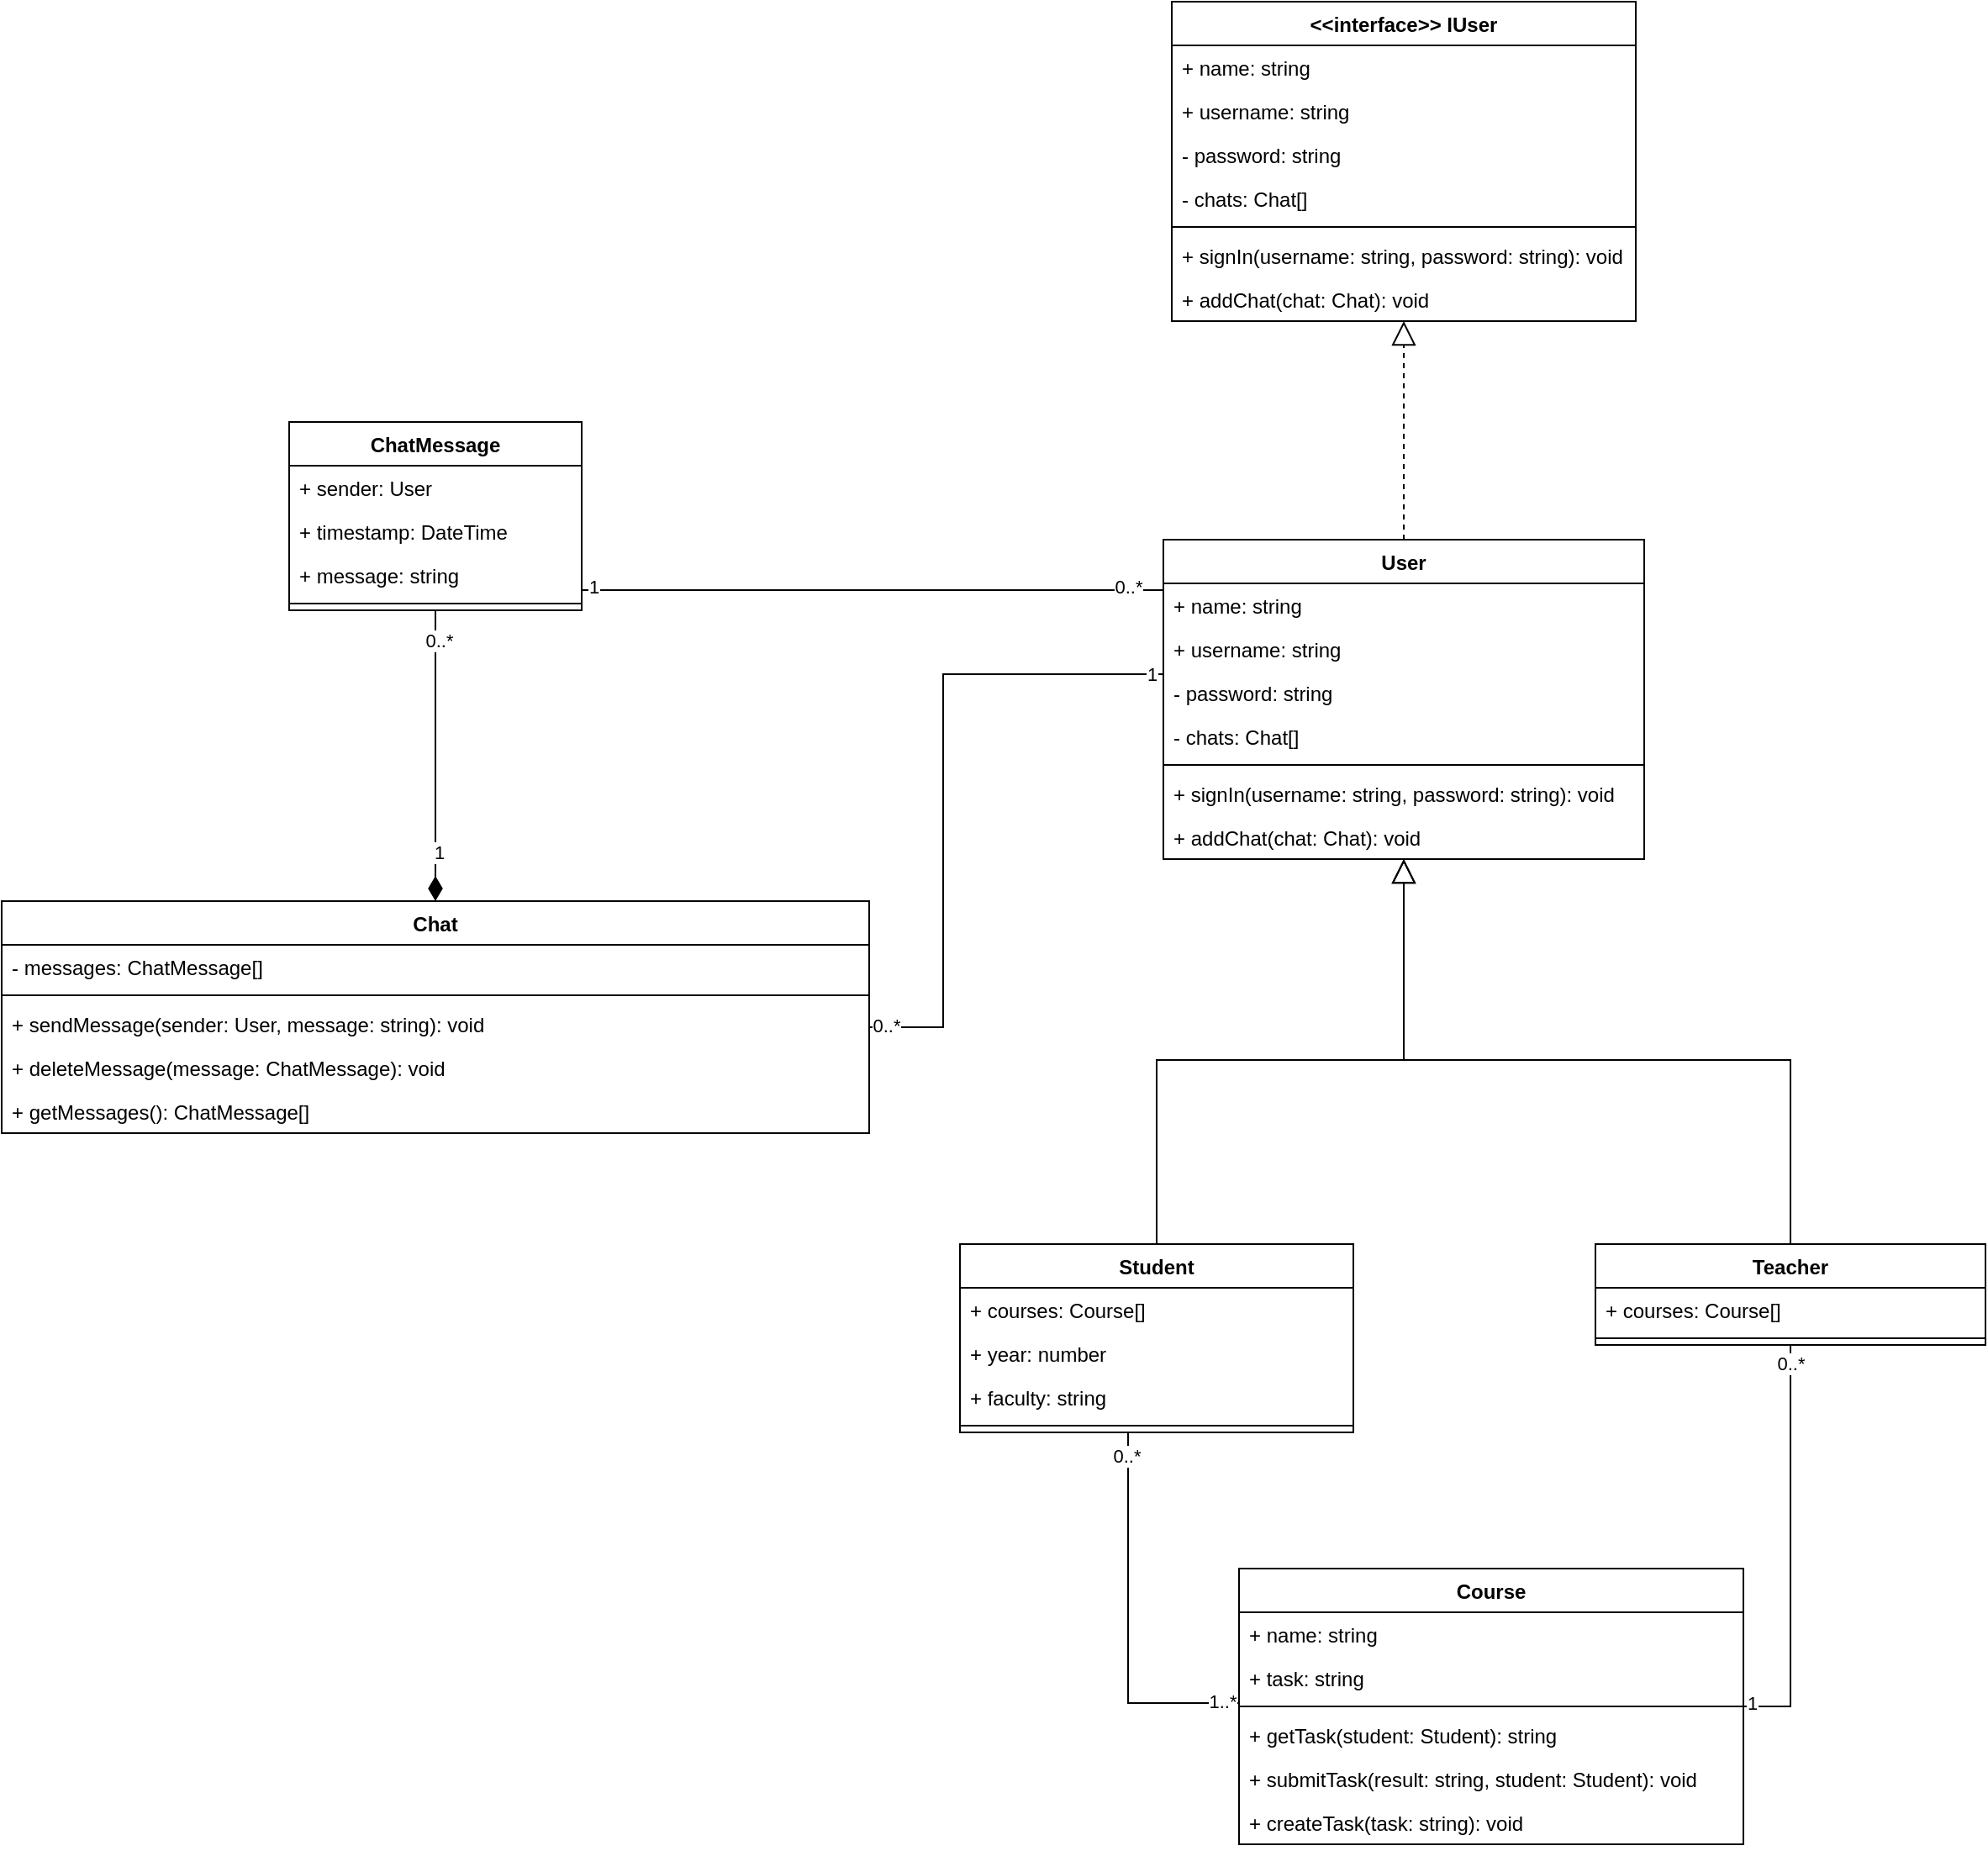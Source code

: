 <mxfile version="24.7.13">
  <diagram id="C5RBs43oDa-KdzZeNtuy" name="Page-1">
    <mxGraphModel dx="3827" dy="2660" grid="1" gridSize="10" guides="1" tooltips="1" connect="1" arrows="0" fold="1" page="1" pageScale="1" pageWidth="827" pageHeight="1169" math="0" shadow="0">
      <root>
        <mxCell id="WIyWlLk6GJQsqaUBKTNV-0" />
        <mxCell id="WIyWlLk6GJQsqaUBKTNV-1" parent="WIyWlLk6GJQsqaUBKTNV-0" />
        <mxCell id="smnOxHgna7KKG46n1vhN-0" value="User" style="swimlane;fontStyle=1;align=center;verticalAlign=top;childLayout=stackLayout;horizontal=1;startSize=26;horizontalStack=0;resizeParent=1;resizeParentMax=0;resizeLast=0;collapsible=1;marginBottom=0;whiteSpace=wrap;html=1;" parent="WIyWlLk6GJQsqaUBKTNV-1" vertex="1">
          <mxGeometry x="131" y="160" width="286" height="190" as="geometry" />
        </mxCell>
        <mxCell id="smnOxHgna7KKG46n1vhN-1" value="+ name: string" style="text;strokeColor=none;fillColor=none;align=left;verticalAlign=top;spacingLeft=4;spacingRight=4;overflow=hidden;rotatable=0;points=[[0,0.5],[1,0.5]];portConstraint=eastwest;whiteSpace=wrap;html=1;" parent="smnOxHgna7KKG46n1vhN-0" vertex="1">
          <mxGeometry y="26" width="286" height="26" as="geometry" />
        </mxCell>
        <mxCell id="Vn2jGvoGDyOa7jBfPX1W-2" value="+ username: string" style="text;strokeColor=none;fillColor=none;align=left;verticalAlign=top;spacingLeft=4;spacingRight=4;overflow=hidden;rotatable=0;points=[[0,0.5],[1,0.5]];portConstraint=eastwest;whiteSpace=wrap;html=1;" parent="smnOxHgna7KKG46n1vhN-0" vertex="1">
          <mxGeometry y="52" width="286" height="26" as="geometry" />
        </mxCell>
        <mxCell id="Vn2jGvoGDyOa7jBfPX1W-3" value="- password: string" style="text;strokeColor=none;fillColor=none;align=left;verticalAlign=top;spacingLeft=4;spacingRight=4;overflow=hidden;rotatable=0;points=[[0,0.5],[1,0.5]];portConstraint=eastwest;whiteSpace=wrap;html=1;" parent="smnOxHgna7KKG46n1vhN-0" vertex="1">
          <mxGeometry y="78" width="286" height="26" as="geometry" />
        </mxCell>
        <mxCell id="smnOxHgna7KKG46n1vhN-85" value="- chats: Chat[]" style="text;strokeColor=none;fillColor=none;align=left;verticalAlign=top;spacingLeft=4;spacingRight=4;overflow=hidden;rotatable=0;points=[[0,0.5],[1,0.5]];portConstraint=eastwest;whiteSpace=wrap;html=1;" parent="smnOxHgna7KKG46n1vhN-0" vertex="1">
          <mxGeometry y="104" width="286" height="26" as="geometry" />
        </mxCell>
        <mxCell id="smnOxHgna7KKG46n1vhN-2" value="" style="line;strokeWidth=1;fillColor=none;align=left;verticalAlign=middle;spacingTop=-1;spacingLeft=3;spacingRight=3;rotatable=0;labelPosition=right;points=[];portConstraint=eastwest;strokeColor=inherit;" parent="smnOxHgna7KKG46n1vhN-0" vertex="1">
          <mxGeometry y="130" width="286" height="8" as="geometry" />
        </mxCell>
        <mxCell id="smnOxHgna7KKG46n1vhN-3" value="+ signIn(username: string, password: string): void" style="text;strokeColor=none;fillColor=none;align=left;verticalAlign=top;spacingLeft=4;spacingRight=4;overflow=hidden;rotatable=0;points=[[0,0.5],[1,0.5]];portConstraint=eastwest;whiteSpace=wrap;html=1;" parent="smnOxHgna7KKG46n1vhN-0" vertex="1">
          <mxGeometry y="138" width="286" height="26" as="geometry" />
        </mxCell>
        <mxCell id="pW2dVAKaNpDbFHzp1bdp-34" value="+ addChat(chat: Chat): void" style="text;strokeColor=none;fillColor=none;align=left;verticalAlign=top;spacingLeft=4;spacingRight=4;overflow=hidden;rotatable=0;points=[[0,0.5],[1,0.5]];portConstraint=eastwest;whiteSpace=wrap;html=1;" vertex="1" parent="smnOxHgna7KKG46n1vhN-0">
          <mxGeometry y="164" width="286" height="26" as="geometry" />
        </mxCell>
        <mxCell id="smnOxHgna7KKG46n1vhN-55" style="edgeStyle=orthogonalEdgeStyle;rounded=0;orthogonalLoop=1;jettySize=auto;html=1;exitX=0.5;exitY=0;exitDx=0;exitDy=0;entryX=0.5;entryY=1;entryDx=0;entryDy=0;endArrow=block;endFill=0;endSize=12;" parent="WIyWlLk6GJQsqaUBKTNV-1" source="smnOxHgna7KKG46n1vhN-4" target="smnOxHgna7KKG46n1vhN-0" edge="1">
          <mxGeometry relative="1" as="geometry" />
        </mxCell>
        <mxCell id="smnOxHgna7KKG46n1vhN-4" value="Student" style="swimlane;fontStyle=1;align=center;verticalAlign=top;childLayout=stackLayout;horizontal=1;startSize=26;horizontalStack=0;resizeParent=1;resizeParentMax=0;resizeLast=0;collapsible=1;marginBottom=0;whiteSpace=wrap;html=1;" parent="WIyWlLk6GJQsqaUBKTNV-1" vertex="1">
          <mxGeometry x="10" y="579" width="234" height="112" as="geometry" />
        </mxCell>
        <mxCell id="pW2dVAKaNpDbFHzp1bdp-7" value="+ courses: Course[]" style="text;strokeColor=none;fillColor=none;align=left;verticalAlign=top;spacingLeft=4;spacingRight=4;overflow=hidden;rotatable=0;points=[[0,0.5],[1,0.5]];portConstraint=eastwest;whiteSpace=wrap;html=1;" vertex="1" parent="smnOxHgna7KKG46n1vhN-4">
          <mxGeometry y="26" width="234" height="26" as="geometry" />
        </mxCell>
        <mxCell id="pW2dVAKaNpDbFHzp1bdp-52" value="+ year: number" style="text;strokeColor=none;fillColor=none;align=left;verticalAlign=top;spacingLeft=4;spacingRight=4;overflow=hidden;rotatable=0;points=[[0,0.5],[1,0.5]];portConstraint=eastwest;whiteSpace=wrap;html=1;" vertex="1" parent="smnOxHgna7KKG46n1vhN-4">
          <mxGeometry y="52" width="234" height="26" as="geometry" />
        </mxCell>
        <mxCell id="pW2dVAKaNpDbFHzp1bdp-60" value="+ faculty: string" style="text;strokeColor=none;fillColor=none;align=left;verticalAlign=top;spacingLeft=4;spacingRight=4;overflow=hidden;rotatable=0;points=[[0,0.5],[1,0.5]];portConstraint=eastwest;whiteSpace=wrap;html=1;" vertex="1" parent="smnOxHgna7KKG46n1vhN-4">
          <mxGeometry y="78" width="234" height="26" as="geometry" />
        </mxCell>
        <mxCell id="smnOxHgna7KKG46n1vhN-6" value="" style="line;strokeWidth=1;fillColor=none;align=left;verticalAlign=middle;spacingTop=-1;spacingLeft=3;spacingRight=3;rotatable=0;labelPosition=right;points=[];portConstraint=eastwest;strokeColor=inherit;" parent="smnOxHgna7KKG46n1vhN-4" vertex="1">
          <mxGeometry y="104" width="234" height="8" as="geometry" />
        </mxCell>
        <mxCell id="smnOxHgna7KKG46n1vhN-57" style="edgeStyle=orthogonalEdgeStyle;rounded=0;orthogonalLoop=1;jettySize=auto;html=1;exitX=0.5;exitY=0;exitDx=0;exitDy=0;endArrow=block;endFill=0;endSize=12;" parent="WIyWlLk6GJQsqaUBKTNV-1" source="smnOxHgna7KKG46n1vhN-8" target="smnOxHgna7KKG46n1vhN-0" edge="1">
          <mxGeometry relative="1" as="geometry" />
        </mxCell>
        <mxCell id="smnOxHgna7KKG46n1vhN-8" value="Teacher" style="swimlane;fontStyle=1;align=center;verticalAlign=top;childLayout=stackLayout;horizontal=1;startSize=26;horizontalStack=0;resizeParent=1;resizeParentMax=0;resizeLast=0;collapsible=1;marginBottom=0;whiteSpace=wrap;html=1;" parent="WIyWlLk6GJQsqaUBKTNV-1" vertex="1">
          <mxGeometry x="388" y="579" width="232" height="60" as="geometry">
            <mxRectangle x="348" y="467" width="110" height="30" as="alternateBounds" />
          </mxGeometry>
        </mxCell>
        <mxCell id="pW2dVAKaNpDbFHzp1bdp-32" value="+ courses: Course[]" style="text;strokeColor=none;fillColor=none;align=left;verticalAlign=top;spacingLeft=4;spacingRight=4;overflow=hidden;rotatable=0;points=[[0,0.5],[1,0.5]];portConstraint=eastwest;whiteSpace=wrap;html=1;" vertex="1" parent="smnOxHgna7KKG46n1vhN-8">
          <mxGeometry y="26" width="232" height="26" as="geometry" />
        </mxCell>
        <mxCell id="smnOxHgna7KKG46n1vhN-10" value="" style="line;strokeWidth=1;fillColor=none;align=left;verticalAlign=middle;spacingTop=-1;spacingLeft=3;spacingRight=3;rotatable=0;labelPosition=right;points=[];portConstraint=eastwest;strokeColor=inherit;" parent="smnOxHgna7KKG46n1vhN-8" vertex="1">
          <mxGeometry y="52" width="232" height="8" as="geometry" />
        </mxCell>
        <mxCell id="pW2dVAKaNpDbFHzp1bdp-65" style="edgeStyle=orthogonalEdgeStyle;rounded=0;orthogonalLoop=1;jettySize=auto;html=1;endArrow=none;endFill=0;" edge="1" parent="WIyWlLk6GJQsqaUBKTNV-1" source="smnOxHgna7KKG46n1vhN-70" target="smnOxHgna7KKG46n1vhN-0">
          <mxGeometry relative="1" as="geometry">
            <Array as="points">
              <mxPoint x="-40" y="190" />
              <mxPoint x="-40" y="190" />
            </Array>
          </mxGeometry>
        </mxCell>
        <mxCell id="pW2dVAKaNpDbFHzp1bdp-70" value="1" style="edgeLabel;html=1;align=center;verticalAlign=middle;resizable=0;points=[];" vertex="1" connectable="0" parent="pW2dVAKaNpDbFHzp1bdp-65">
          <mxGeometry x="-0.933" y="2" relative="1" as="geometry">
            <mxPoint x="-5" as="offset" />
          </mxGeometry>
        </mxCell>
        <mxCell id="pW2dVAKaNpDbFHzp1bdp-71" value="0..*" style="edgeLabel;html=1;align=center;verticalAlign=middle;resizable=0;points=[];" vertex="1" connectable="0" parent="pW2dVAKaNpDbFHzp1bdp-65">
          <mxGeometry x="0.878" y="2" relative="1" as="geometry">
            <mxPoint as="offset" />
          </mxGeometry>
        </mxCell>
        <mxCell id="smnOxHgna7KKG46n1vhN-70" value="ChatMessage" style="swimlane;fontStyle=1;align=center;verticalAlign=top;childLayout=stackLayout;horizontal=1;startSize=26;horizontalStack=0;resizeParent=1;resizeParentMax=0;resizeLast=0;collapsible=1;marginBottom=0;whiteSpace=wrap;html=1;" parent="WIyWlLk6GJQsqaUBKTNV-1" vertex="1">
          <mxGeometry x="-389" y="90" width="174" height="112" as="geometry" />
        </mxCell>
        <mxCell id="smnOxHgna7KKG46n1vhN-71" value="+ sender: User" style="text;strokeColor=none;fillColor=none;align=left;verticalAlign=top;spacingLeft=4;spacingRight=4;overflow=hidden;rotatable=0;points=[[0,0.5],[1,0.5]];portConstraint=eastwest;whiteSpace=wrap;html=1;" parent="smnOxHgna7KKG46n1vhN-70" vertex="1">
          <mxGeometry y="26" width="174" height="26" as="geometry" />
        </mxCell>
        <mxCell id="smnOxHgna7KKG46n1vhN-79" value="+ timestamp: DateTime" style="text;strokeColor=none;fillColor=none;align=left;verticalAlign=top;spacingLeft=4;spacingRight=4;overflow=hidden;rotatable=0;points=[[0,0.5],[1,0.5]];portConstraint=eastwest;whiteSpace=wrap;html=1;" parent="smnOxHgna7KKG46n1vhN-70" vertex="1">
          <mxGeometry y="52" width="174" height="26" as="geometry" />
        </mxCell>
        <mxCell id="smnOxHgna7KKG46n1vhN-80" value="+ message: string" style="text;strokeColor=none;fillColor=none;align=left;verticalAlign=top;spacingLeft=4;spacingRight=4;overflow=hidden;rotatable=0;points=[[0,0.5],[1,0.5]];portConstraint=eastwest;whiteSpace=wrap;html=1;" parent="smnOxHgna7KKG46n1vhN-70" vertex="1">
          <mxGeometry y="78" width="174" height="26" as="geometry" />
        </mxCell>
        <mxCell id="smnOxHgna7KKG46n1vhN-72" value="" style="line;strokeWidth=1;fillColor=none;align=left;verticalAlign=middle;spacingTop=-1;spacingLeft=3;spacingRight=3;rotatable=0;labelPosition=right;points=[];portConstraint=eastwest;strokeColor=inherit;" parent="smnOxHgna7KKG46n1vhN-70" vertex="1">
          <mxGeometry y="104" width="174" height="8" as="geometry" />
        </mxCell>
        <mxCell id="smnOxHgna7KKG46n1vhN-75" value="Chat" style="swimlane;fontStyle=1;align=center;verticalAlign=top;childLayout=stackLayout;horizontal=1;startSize=26;horizontalStack=0;resizeParent=1;resizeParentMax=0;resizeLast=0;collapsible=1;marginBottom=0;whiteSpace=wrap;html=1;" parent="WIyWlLk6GJQsqaUBKTNV-1" vertex="1">
          <mxGeometry x="-560" y="375" width="516" height="138" as="geometry" />
        </mxCell>
        <mxCell id="pW2dVAKaNpDbFHzp1bdp-4" value="- messages: ChatMessage[]" style="text;strokeColor=none;fillColor=none;align=left;verticalAlign=top;spacingLeft=4;spacingRight=4;overflow=hidden;rotatable=0;points=[[0,0.5],[1,0.5]];portConstraint=eastwest;whiteSpace=wrap;html=1;" vertex="1" parent="smnOxHgna7KKG46n1vhN-75">
          <mxGeometry y="26" width="516" height="26" as="geometry" />
        </mxCell>
        <mxCell id="smnOxHgna7KKG46n1vhN-77" value="" style="line;strokeWidth=1;fillColor=none;align=left;verticalAlign=middle;spacingTop=-1;spacingLeft=3;spacingRight=3;rotatable=0;labelPosition=right;points=[];portConstraint=eastwest;strokeColor=inherit;" parent="smnOxHgna7KKG46n1vhN-75" vertex="1">
          <mxGeometry y="52" width="516" height="8" as="geometry" />
        </mxCell>
        <mxCell id="smnOxHgna7KKG46n1vhN-78" value="+ sendMessage(sender: User, message: string): void" style="text;strokeColor=none;fillColor=none;align=left;verticalAlign=top;spacingLeft=4;spacingRight=4;overflow=hidden;rotatable=0;points=[[0,0.5],[1,0.5]];portConstraint=eastwest;whiteSpace=wrap;html=1;" parent="smnOxHgna7KKG46n1vhN-75" vertex="1">
          <mxGeometry y="60" width="516" height="26" as="geometry" />
        </mxCell>
        <mxCell id="smnOxHgna7KKG46n1vhN-81" value="+ deleteMessage(message: ChatMessage): void" style="text;strokeColor=none;fillColor=none;align=left;verticalAlign=top;spacingLeft=4;spacingRight=4;overflow=hidden;rotatable=0;points=[[0,0.5],[1,0.5]];portConstraint=eastwest;whiteSpace=wrap;html=1;" parent="smnOxHgna7KKG46n1vhN-75" vertex="1">
          <mxGeometry y="86" width="516" height="26" as="geometry" />
        </mxCell>
        <mxCell id="smnOxHgna7KKG46n1vhN-117" value="+ getMessages(): ChatMessage[]" style="text;strokeColor=none;fillColor=none;align=left;verticalAlign=top;spacingLeft=4;spacingRight=4;overflow=hidden;rotatable=0;points=[[0,0.5],[1,0.5]];portConstraint=eastwest;whiteSpace=wrap;html=1;" parent="smnOxHgna7KKG46n1vhN-75" vertex="1">
          <mxGeometry y="112" width="516" height="26" as="geometry" />
        </mxCell>
        <mxCell id="smnOxHgna7KKG46n1vhN-86" style="edgeStyle=orthogonalEdgeStyle;rounded=0;orthogonalLoop=1;jettySize=auto;html=1;endArrow=diamondThin;endFill=1;endSize=12;" parent="WIyWlLk6GJQsqaUBKTNV-1" source="smnOxHgna7KKG46n1vhN-70" target="smnOxHgna7KKG46n1vhN-75" edge="1">
          <mxGeometry relative="1" as="geometry">
            <mxPoint x="184" y="729" as="targetPoint" />
          </mxGeometry>
        </mxCell>
        <mxCell id="pW2dVAKaNpDbFHzp1bdp-2" value="1" style="edgeLabel;html=1;align=center;verticalAlign=middle;resizable=0;points=[];" vertex="1" connectable="0" parent="smnOxHgna7KKG46n1vhN-86">
          <mxGeometry x="0.725" y="3" relative="1" as="geometry">
            <mxPoint x="-1" y="-5" as="offset" />
          </mxGeometry>
        </mxCell>
        <mxCell id="pW2dVAKaNpDbFHzp1bdp-3" value="0..*" style="edgeLabel;html=1;align=center;verticalAlign=middle;resizable=0;points=[];" vertex="1" connectable="0" parent="smnOxHgna7KKG46n1vhN-86">
          <mxGeometry x="-0.684" relative="1" as="geometry">
            <mxPoint x="2" y="-10" as="offset" />
          </mxGeometry>
        </mxCell>
        <mxCell id="smnOxHgna7KKG46n1vhN-96" style="edgeStyle=orthogonalEdgeStyle;rounded=0;orthogonalLoop=1;jettySize=auto;html=1;endArrow=none;endFill=0;endSize=13;" parent="WIyWlLk6GJQsqaUBKTNV-1" source="smnOxHgna7KKG46n1vhN-0" target="smnOxHgna7KKG46n1vhN-75" edge="1">
          <mxGeometry relative="1" as="geometry">
            <Array as="points">
              <mxPoint y="240" />
              <mxPoint y="450" />
            </Array>
          </mxGeometry>
        </mxCell>
        <mxCell id="smnOxHgna7KKG46n1vhN-102" value="1" style="edgeLabel;html=1;align=center;verticalAlign=middle;resizable=0;points=[];" parent="smnOxHgna7KKG46n1vhN-96" vertex="1" connectable="0">
          <mxGeometry x="-0.978" relative="1" as="geometry">
            <mxPoint x="-3" as="offset" />
          </mxGeometry>
        </mxCell>
        <mxCell id="pW2dVAKaNpDbFHzp1bdp-69" value="0..*" style="edgeLabel;html=1;align=center;verticalAlign=middle;resizable=0;points=[];" vertex="1" connectable="0" parent="smnOxHgna7KKG46n1vhN-96">
          <mxGeometry x="0.948" y="-1" relative="1" as="geometry">
            <mxPoint as="offset" />
          </mxGeometry>
        </mxCell>
        <mxCell id="smnOxHgna7KKG46n1vhN-108" value="&amp;lt;&amp;lt;interface&amp;gt;&amp;gt; IUser" style="swimlane;fontStyle=1;align=center;verticalAlign=top;childLayout=stackLayout;horizontal=1;startSize=26;horizontalStack=0;resizeParent=1;resizeParentMax=0;resizeLast=0;collapsible=1;marginBottom=0;whiteSpace=wrap;html=1;" parent="WIyWlLk6GJQsqaUBKTNV-1" vertex="1">
          <mxGeometry x="136" y="-160" width="276" height="190" as="geometry" />
        </mxCell>
        <mxCell id="smnOxHgna7KKG46n1vhN-113" value="+ name: string" style="text;strokeColor=none;fillColor=none;align=left;verticalAlign=top;spacingLeft=4;spacingRight=4;overflow=hidden;rotatable=0;points=[[0,0.5],[1,0.5]];portConstraint=eastwest;whiteSpace=wrap;html=1;" parent="smnOxHgna7KKG46n1vhN-108" vertex="1">
          <mxGeometry y="26" width="276" height="26" as="geometry" />
        </mxCell>
        <mxCell id="Vn2jGvoGDyOa7jBfPX1W-1" value="+ username: string" style="text;strokeColor=none;fillColor=none;align=left;verticalAlign=top;spacingLeft=4;spacingRight=4;overflow=hidden;rotatable=0;points=[[0,0.5],[1,0.5]];portConstraint=eastwest;whiteSpace=wrap;html=1;" parent="smnOxHgna7KKG46n1vhN-108" vertex="1">
          <mxGeometry y="52" width="276" height="26" as="geometry" />
        </mxCell>
        <mxCell id="Vn2jGvoGDyOa7jBfPX1W-0" value="- password: string" style="text;strokeColor=none;fillColor=none;align=left;verticalAlign=top;spacingLeft=4;spacingRight=4;overflow=hidden;rotatable=0;points=[[0,0.5],[1,0.5]];portConstraint=eastwest;whiteSpace=wrap;html=1;" parent="smnOxHgna7KKG46n1vhN-108" vertex="1">
          <mxGeometry y="78" width="276" height="26" as="geometry" />
        </mxCell>
        <mxCell id="pW2dVAKaNpDbFHzp1bdp-68" value="- chats: Chat[]" style="text;strokeColor=none;fillColor=none;align=left;verticalAlign=top;spacingLeft=4;spacingRight=4;overflow=hidden;rotatable=0;points=[[0,0.5],[1,0.5]];portConstraint=eastwest;whiteSpace=wrap;html=1;" vertex="1" parent="smnOxHgna7KKG46n1vhN-108">
          <mxGeometry y="104" width="276" height="26" as="geometry" />
        </mxCell>
        <mxCell id="smnOxHgna7KKG46n1vhN-110" value="" style="line;strokeWidth=1;fillColor=none;align=left;verticalAlign=middle;spacingTop=-1;spacingLeft=3;spacingRight=3;rotatable=0;labelPosition=right;points=[];portConstraint=eastwest;strokeColor=inherit;" parent="smnOxHgna7KKG46n1vhN-108" vertex="1">
          <mxGeometry y="130" width="276" height="8" as="geometry" />
        </mxCell>
        <mxCell id="smnOxHgna7KKG46n1vhN-115" value="+ signIn(username: string, password: string): void" style="text;strokeColor=none;fillColor=none;align=left;verticalAlign=top;spacingLeft=4;spacingRight=4;overflow=hidden;rotatable=0;points=[[0,0.5],[1,0.5]];portConstraint=eastwest;whiteSpace=wrap;html=1;" parent="smnOxHgna7KKG46n1vhN-108" vertex="1">
          <mxGeometry y="138" width="276" height="26" as="geometry" />
        </mxCell>
        <mxCell id="pW2dVAKaNpDbFHzp1bdp-67" value="+ addChat(chat: Chat): void" style="text;strokeColor=none;fillColor=none;align=left;verticalAlign=top;spacingLeft=4;spacingRight=4;overflow=hidden;rotatable=0;points=[[0,0.5],[1,0.5]];portConstraint=eastwest;whiteSpace=wrap;html=1;" vertex="1" parent="smnOxHgna7KKG46n1vhN-108">
          <mxGeometry y="164" width="276" height="26" as="geometry" />
        </mxCell>
        <mxCell id="smnOxHgna7KKG46n1vhN-116" style="edgeStyle=orthogonalEdgeStyle;rounded=0;orthogonalLoop=1;jettySize=auto;html=1;dashed=1;endArrow=block;endFill=0;endSize=12;" parent="WIyWlLk6GJQsqaUBKTNV-1" source="smnOxHgna7KKG46n1vhN-0" target="smnOxHgna7KKG46n1vhN-108" edge="1">
          <mxGeometry relative="1" as="geometry" />
        </mxCell>
        <mxCell id="pW2dVAKaNpDbFHzp1bdp-22" value="Course" style="swimlane;fontStyle=1;align=center;verticalAlign=top;childLayout=stackLayout;horizontal=1;startSize=26;horizontalStack=0;resizeParent=1;resizeParentMax=0;resizeLast=0;collapsible=1;marginBottom=0;whiteSpace=wrap;html=1;" vertex="1" parent="WIyWlLk6GJQsqaUBKTNV-1">
          <mxGeometry x="176" y="772" width="300" height="164" as="geometry" />
        </mxCell>
        <mxCell id="pW2dVAKaNpDbFHzp1bdp-35" value="+ name: string" style="text;strokeColor=none;fillColor=none;align=left;verticalAlign=top;spacingLeft=4;spacingRight=4;overflow=hidden;rotatable=0;points=[[0,0.5],[1,0.5]];portConstraint=eastwest;whiteSpace=wrap;html=1;" vertex="1" parent="pW2dVAKaNpDbFHzp1bdp-22">
          <mxGeometry y="26" width="300" height="26" as="geometry" />
        </mxCell>
        <mxCell id="pW2dVAKaNpDbFHzp1bdp-64" value="+ task: string" style="text;strokeColor=none;fillColor=none;align=left;verticalAlign=top;spacingLeft=4;spacingRight=4;overflow=hidden;rotatable=0;points=[[0,0.5],[1,0.5]];portConstraint=eastwest;whiteSpace=wrap;html=1;" vertex="1" parent="pW2dVAKaNpDbFHzp1bdp-22">
          <mxGeometry y="52" width="300" height="26" as="geometry" />
        </mxCell>
        <mxCell id="pW2dVAKaNpDbFHzp1bdp-25" value="" style="line;strokeWidth=1;fillColor=none;align=left;verticalAlign=middle;spacingTop=-1;spacingLeft=3;spacingRight=3;rotatable=0;labelPosition=right;points=[];portConstraint=eastwest;strokeColor=inherit;" vertex="1" parent="pW2dVAKaNpDbFHzp1bdp-22">
          <mxGeometry y="78" width="300" height="8" as="geometry" />
        </mxCell>
        <mxCell id="pW2dVAKaNpDbFHzp1bdp-36" value="+ getTask(student: Student): string" style="text;strokeColor=none;fillColor=none;align=left;verticalAlign=top;spacingLeft=4;spacingRight=4;overflow=hidden;rotatable=0;points=[[0,0.5],[1,0.5]];portConstraint=eastwest;whiteSpace=wrap;html=1;" vertex="1" parent="pW2dVAKaNpDbFHzp1bdp-22">
          <mxGeometry y="86" width="300" height="26" as="geometry" />
        </mxCell>
        <mxCell id="pW2dVAKaNpDbFHzp1bdp-37" value="+ submitTask(result: string, student: Student): void" style="text;strokeColor=none;fillColor=none;align=left;verticalAlign=top;spacingLeft=4;spacingRight=4;overflow=hidden;rotatable=0;points=[[0,0.5],[1,0.5]];portConstraint=eastwest;whiteSpace=wrap;html=1;" vertex="1" parent="pW2dVAKaNpDbFHzp1bdp-22">
          <mxGeometry y="112" width="300" height="26" as="geometry" />
        </mxCell>
        <mxCell id="pW2dVAKaNpDbFHzp1bdp-63" value="+ createTask(task: string): void" style="text;strokeColor=none;fillColor=none;align=left;verticalAlign=top;spacingLeft=4;spacingRight=4;overflow=hidden;rotatable=0;points=[[0,0.5],[1,0.5]];portConstraint=eastwest;whiteSpace=wrap;html=1;" vertex="1" parent="pW2dVAKaNpDbFHzp1bdp-22">
          <mxGeometry y="138" width="300" height="26" as="geometry" />
        </mxCell>
        <mxCell id="pW2dVAKaNpDbFHzp1bdp-30" style="edgeStyle=orthogonalEdgeStyle;rounded=0;orthogonalLoop=1;jettySize=auto;html=1;endArrow=none;endFill=0;" edge="1" parent="WIyWlLk6GJQsqaUBKTNV-1" source="pW2dVAKaNpDbFHzp1bdp-22" target="smnOxHgna7KKG46n1vhN-4">
          <mxGeometry relative="1" as="geometry">
            <Array as="points">
              <mxPoint x="110" y="852" />
            </Array>
          </mxGeometry>
        </mxCell>
        <mxCell id="pW2dVAKaNpDbFHzp1bdp-39" value="0..*" style="edgeLabel;html=1;align=center;verticalAlign=middle;resizable=0;points=[];" vertex="1" connectable="0" parent="pW2dVAKaNpDbFHzp1bdp-30">
          <mxGeometry x="0.863" relative="1" as="geometry">
            <mxPoint x="-1" y="-2" as="offset" />
          </mxGeometry>
        </mxCell>
        <mxCell id="pW2dVAKaNpDbFHzp1bdp-40" value="1..*" style="edgeLabel;html=1;align=center;verticalAlign=middle;resizable=0;points=[];" vertex="1" connectable="0" parent="pW2dVAKaNpDbFHzp1bdp-30">
          <mxGeometry x="-0.884" relative="1" as="geometry">
            <mxPoint x="3" y="-1" as="offset" />
          </mxGeometry>
        </mxCell>
        <mxCell id="pW2dVAKaNpDbFHzp1bdp-38" style="edgeStyle=orthogonalEdgeStyle;rounded=0;orthogonalLoop=1;jettySize=auto;html=1;endArrow=none;endFill=0;" edge="1" parent="WIyWlLk6GJQsqaUBKTNV-1" source="pW2dVAKaNpDbFHzp1bdp-22" target="smnOxHgna7KKG46n1vhN-8">
          <mxGeometry relative="1" as="geometry">
            <Array as="points">
              <mxPoint x="504" y="854" />
            </Array>
          </mxGeometry>
        </mxCell>
        <mxCell id="pW2dVAKaNpDbFHzp1bdp-41" value="1" style="edgeLabel;html=1;align=center;verticalAlign=middle;resizable=0;points=[];" vertex="1" connectable="0" parent="pW2dVAKaNpDbFHzp1bdp-38">
          <mxGeometry x="-0.955" y="3" relative="1" as="geometry">
            <mxPoint x="-1" y="1" as="offset" />
          </mxGeometry>
        </mxCell>
        <mxCell id="pW2dVAKaNpDbFHzp1bdp-42" value="0..*" style="edgeLabel;html=1;align=center;verticalAlign=middle;resizable=0;points=[];" vertex="1" connectable="0" parent="pW2dVAKaNpDbFHzp1bdp-38">
          <mxGeometry x="0.967" relative="1" as="geometry">
            <mxPoint y="7" as="offset" />
          </mxGeometry>
        </mxCell>
      </root>
    </mxGraphModel>
  </diagram>
</mxfile>
